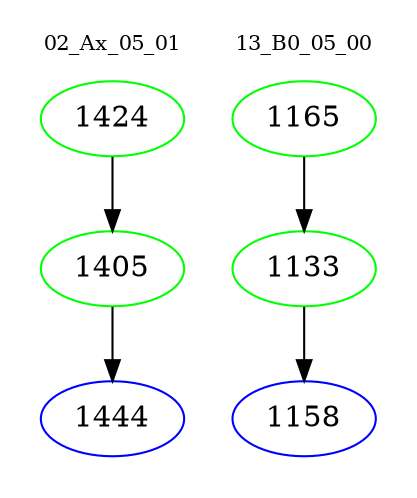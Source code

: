 digraph{
subgraph cluster_0 {
color = white
label = "02_Ax_05_01";
fontsize=10;
T0_1424 [label="1424", color="green"]
T0_1424 -> T0_1405 [color="black"]
T0_1405 [label="1405", color="green"]
T0_1405 -> T0_1444 [color="black"]
T0_1444 [label="1444", color="blue"]
}
subgraph cluster_1 {
color = white
label = "13_B0_05_00";
fontsize=10;
T1_1165 [label="1165", color="green"]
T1_1165 -> T1_1133 [color="black"]
T1_1133 [label="1133", color="green"]
T1_1133 -> T1_1158 [color="black"]
T1_1158 [label="1158", color="blue"]
}
}
